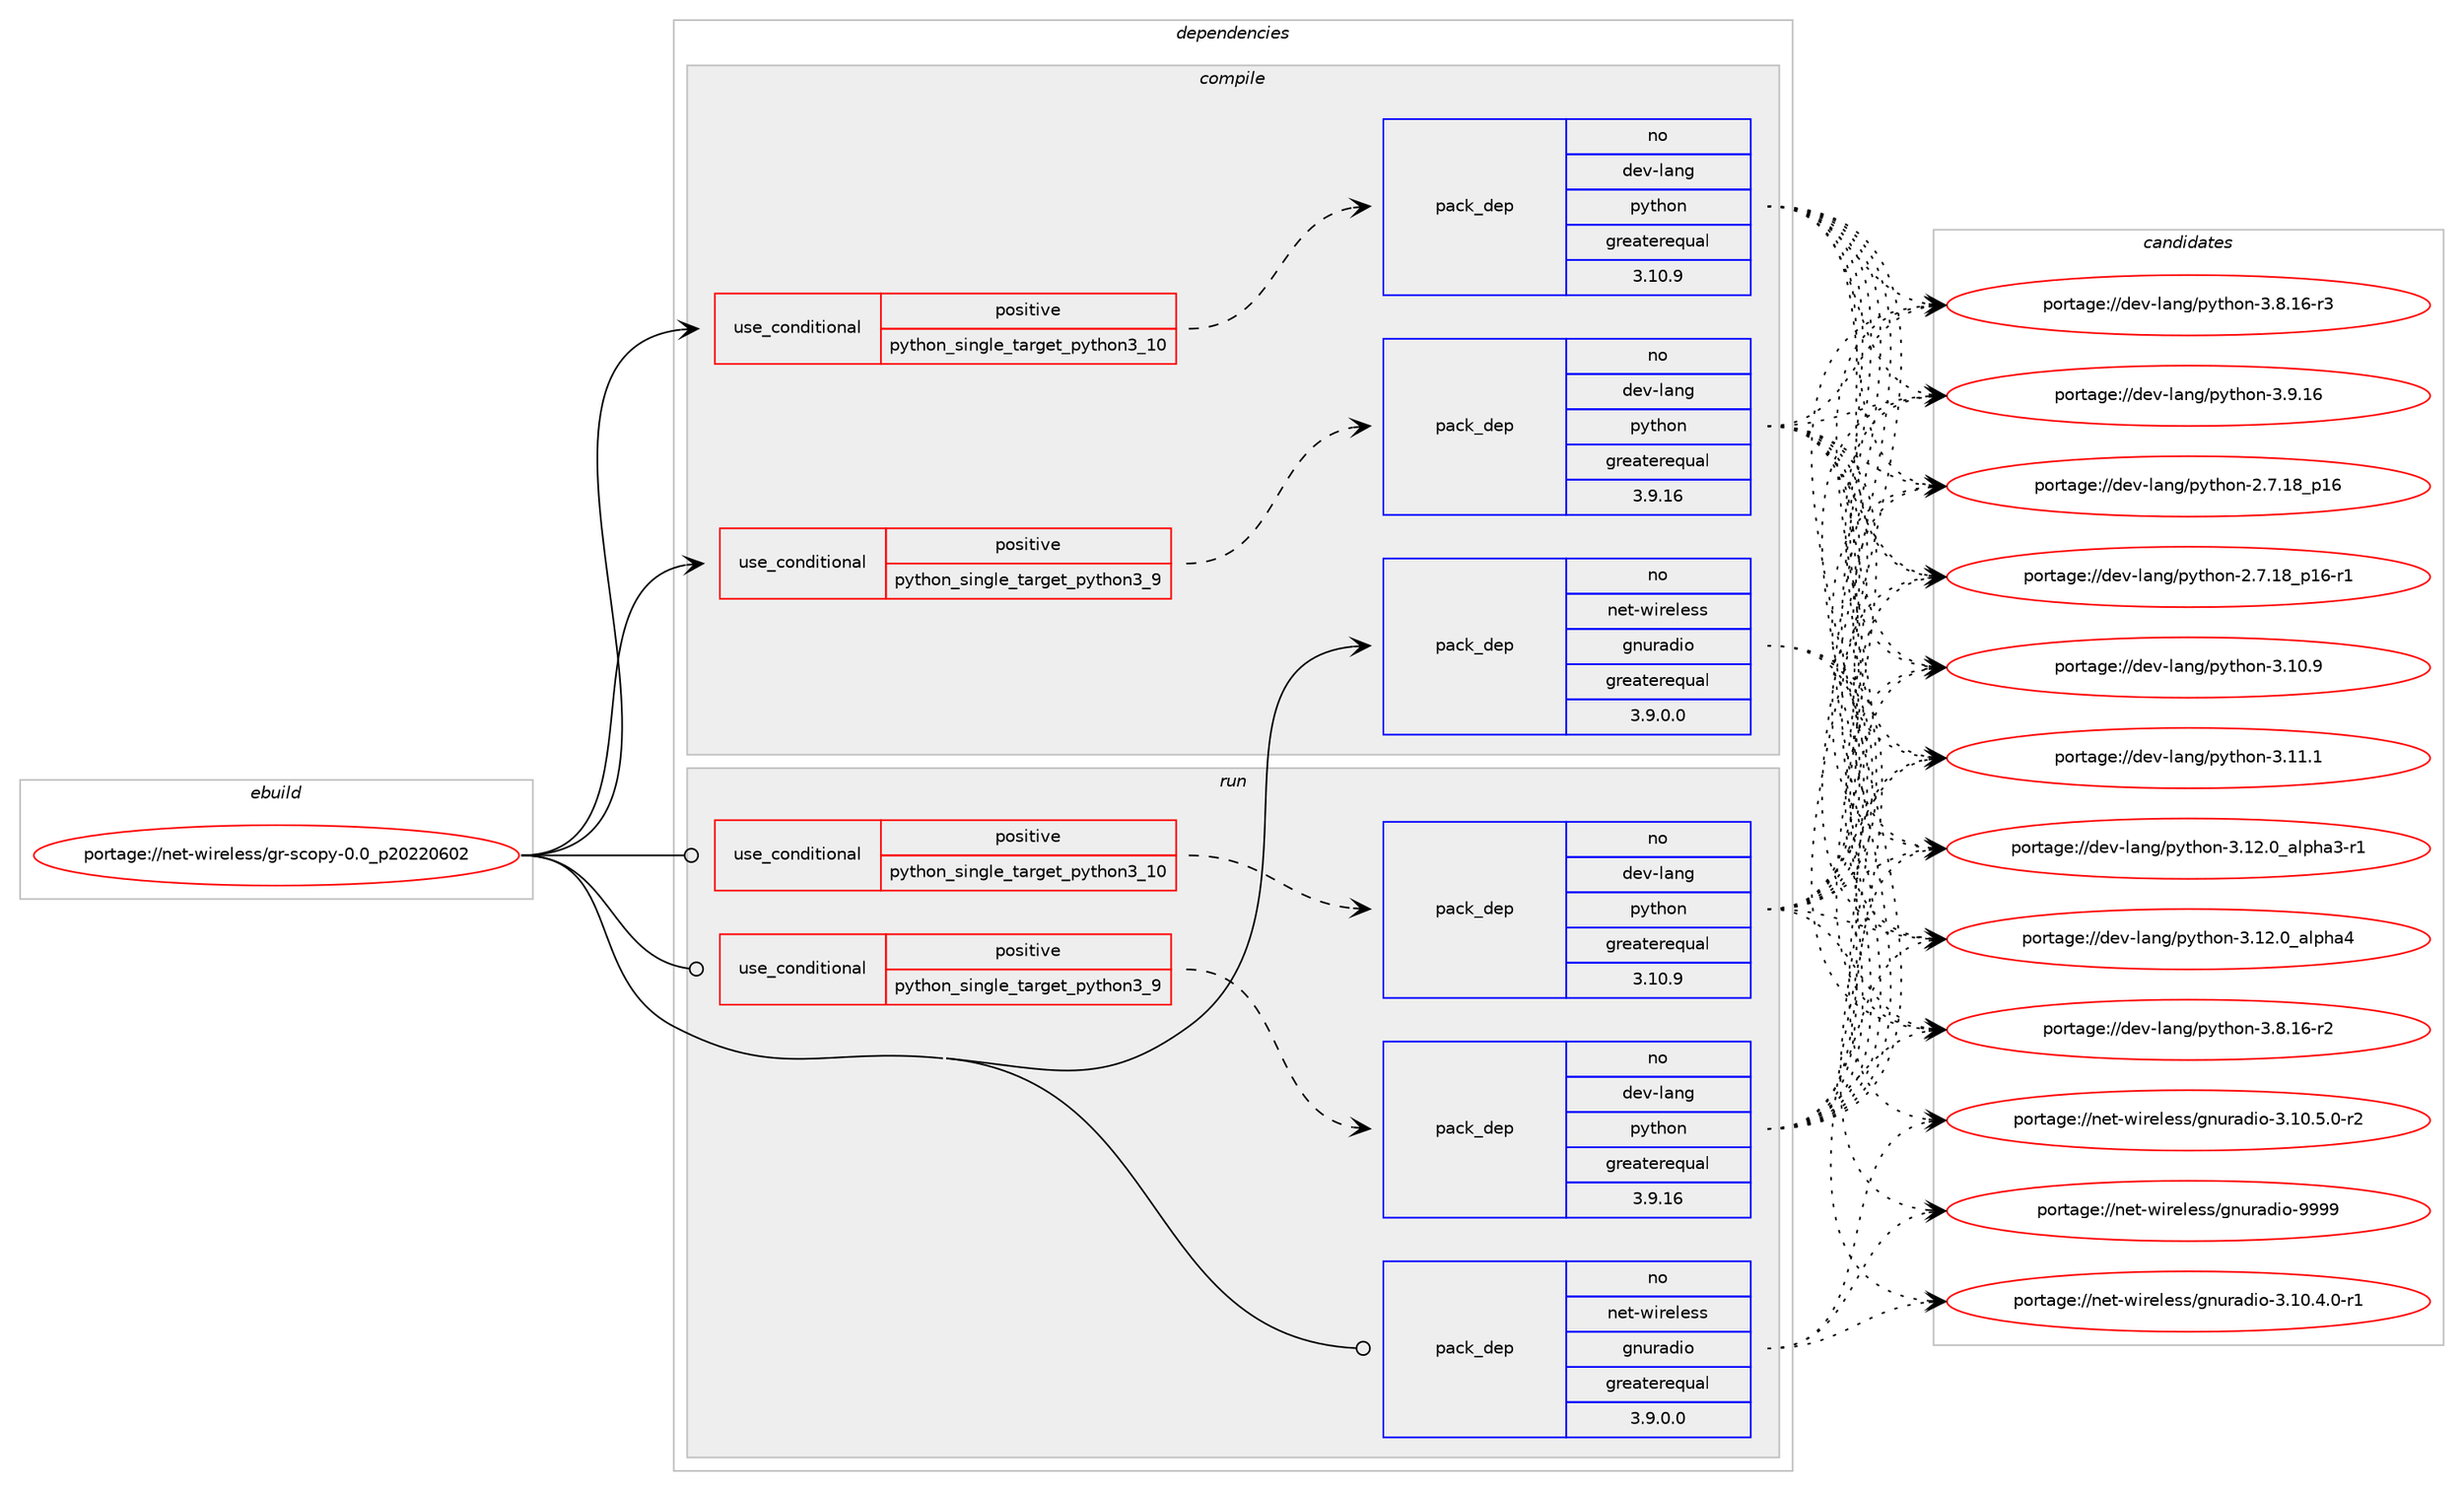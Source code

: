 digraph prolog {

# *************
# Graph options
# *************

newrank=true;
concentrate=true;
compound=true;
graph [rankdir=LR,fontname=Helvetica,fontsize=10,ranksep=1.5];#, ranksep=2.5, nodesep=0.2];
edge  [arrowhead=vee];
node  [fontname=Helvetica,fontsize=10];

# **********
# The ebuild
# **********

subgraph cluster_leftcol {
color=gray;
rank=same;
label=<<i>ebuild</i>>;
id [label="portage://net-wireless/gr-scopy-0.0_p20220602", color=red, width=4, href="../net-wireless/gr-scopy-0.0_p20220602.svg"];
}

# ****************
# The dependencies
# ****************

subgraph cluster_midcol {
color=gray;
label=<<i>dependencies</i>>;
subgraph cluster_compile {
fillcolor="#eeeeee";
style=filled;
label=<<i>compile</i>>;
subgraph cond601 {
dependency999 [label=<<TABLE BORDER="0" CELLBORDER="1" CELLSPACING="0" CELLPADDING="4"><TR><TD ROWSPAN="3" CELLPADDING="10">use_conditional</TD></TR><TR><TD>positive</TD></TR><TR><TD>python_single_target_python3_10</TD></TR></TABLE>>, shape=none, color=red];
subgraph pack384 {
dependency1000 [label=<<TABLE BORDER="0" CELLBORDER="1" CELLSPACING="0" CELLPADDING="4" WIDTH="220"><TR><TD ROWSPAN="6" CELLPADDING="30">pack_dep</TD></TR><TR><TD WIDTH="110">no</TD></TR><TR><TD>dev-lang</TD></TR><TR><TD>python</TD></TR><TR><TD>greaterequal</TD></TR><TR><TD>3.10.9</TD></TR></TABLE>>, shape=none, color=blue];
}
dependency999:e -> dependency1000:w [weight=20,style="dashed",arrowhead="vee"];
}
id:e -> dependency999:w [weight=20,style="solid",arrowhead="vee"];
subgraph cond602 {
dependency1001 [label=<<TABLE BORDER="0" CELLBORDER="1" CELLSPACING="0" CELLPADDING="4"><TR><TD ROWSPAN="3" CELLPADDING="10">use_conditional</TD></TR><TR><TD>positive</TD></TR><TR><TD>python_single_target_python3_9</TD></TR></TABLE>>, shape=none, color=red];
subgraph pack385 {
dependency1002 [label=<<TABLE BORDER="0" CELLBORDER="1" CELLSPACING="0" CELLPADDING="4" WIDTH="220"><TR><TD ROWSPAN="6" CELLPADDING="30">pack_dep</TD></TR><TR><TD WIDTH="110">no</TD></TR><TR><TD>dev-lang</TD></TR><TR><TD>python</TD></TR><TR><TD>greaterequal</TD></TR><TR><TD>3.9.16</TD></TR></TABLE>>, shape=none, color=blue];
}
dependency1001:e -> dependency1002:w [weight=20,style="dashed",arrowhead="vee"];
}
id:e -> dependency1001:w [weight=20,style="solid",arrowhead="vee"];
subgraph pack386 {
dependency1003 [label=<<TABLE BORDER="0" CELLBORDER="1" CELLSPACING="0" CELLPADDING="4" WIDTH="220"><TR><TD ROWSPAN="6" CELLPADDING="30">pack_dep</TD></TR><TR><TD WIDTH="110">no</TD></TR><TR><TD>net-wireless</TD></TR><TR><TD>gnuradio</TD></TR><TR><TD>greaterequal</TD></TR><TR><TD>3.9.0.0</TD></TR></TABLE>>, shape=none, color=blue];
}
id:e -> dependency1003:w [weight=20,style="solid",arrowhead="vee"];
# *** BEGIN UNKNOWN DEPENDENCY TYPE (TODO) ***
# id -> package_dependency(portage://net-wireless/gr-scopy-0.0_p20220602,install,no,sci-libs,volk,none,[,,],any_same_slot,[])
# *** END UNKNOWN DEPENDENCY TYPE (TODO) ***

}
subgraph cluster_compileandrun {
fillcolor="#eeeeee";
style=filled;
label=<<i>compile and run</i>>;
}
subgraph cluster_run {
fillcolor="#eeeeee";
style=filled;
label=<<i>run</i>>;
subgraph cond603 {
dependency1004 [label=<<TABLE BORDER="0" CELLBORDER="1" CELLSPACING="0" CELLPADDING="4"><TR><TD ROWSPAN="3" CELLPADDING="10">use_conditional</TD></TR><TR><TD>positive</TD></TR><TR><TD>python_single_target_python3_10</TD></TR></TABLE>>, shape=none, color=red];
subgraph pack387 {
dependency1005 [label=<<TABLE BORDER="0" CELLBORDER="1" CELLSPACING="0" CELLPADDING="4" WIDTH="220"><TR><TD ROWSPAN="6" CELLPADDING="30">pack_dep</TD></TR><TR><TD WIDTH="110">no</TD></TR><TR><TD>dev-lang</TD></TR><TR><TD>python</TD></TR><TR><TD>greaterequal</TD></TR><TR><TD>3.10.9</TD></TR></TABLE>>, shape=none, color=blue];
}
dependency1004:e -> dependency1005:w [weight=20,style="dashed",arrowhead="vee"];
}
id:e -> dependency1004:w [weight=20,style="solid",arrowhead="odot"];
subgraph cond604 {
dependency1006 [label=<<TABLE BORDER="0" CELLBORDER="1" CELLSPACING="0" CELLPADDING="4"><TR><TD ROWSPAN="3" CELLPADDING="10">use_conditional</TD></TR><TR><TD>positive</TD></TR><TR><TD>python_single_target_python3_9</TD></TR></TABLE>>, shape=none, color=red];
subgraph pack388 {
dependency1007 [label=<<TABLE BORDER="0" CELLBORDER="1" CELLSPACING="0" CELLPADDING="4" WIDTH="220"><TR><TD ROWSPAN="6" CELLPADDING="30">pack_dep</TD></TR><TR><TD WIDTH="110">no</TD></TR><TR><TD>dev-lang</TD></TR><TR><TD>python</TD></TR><TR><TD>greaterequal</TD></TR><TR><TD>3.9.16</TD></TR></TABLE>>, shape=none, color=blue];
}
dependency1006:e -> dependency1007:w [weight=20,style="dashed",arrowhead="vee"];
}
id:e -> dependency1006:w [weight=20,style="solid",arrowhead="odot"];
subgraph pack389 {
dependency1008 [label=<<TABLE BORDER="0" CELLBORDER="1" CELLSPACING="0" CELLPADDING="4" WIDTH="220"><TR><TD ROWSPAN="6" CELLPADDING="30">pack_dep</TD></TR><TR><TD WIDTH="110">no</TD></TR><TR><TD>net-wireless</TD></TR><TR><TD>gnuradio</TD></TR><TR><TD>greaterequal</TD></TR><TR><TD>3.9.0.0</TD></TR></TABLE>>, shape=none, color=blue];
}
id:e -> dependency1008:w [weight=20,style="solid",arrowhead="odot"];
# *** BEGIN UNKNOWN DEPENDENCY TYPE (TODO) ***
# id -> package_dependency(portage://net-wireless/gr-scopy-0.0_p20220602,run,no,sci-libs,volk,none,[,,],any_same_slot,[])
# *** END UNKNOWN DEPENDENCY TYPE (TODO) ***

}
}

# **************
# The candidates
# **************

subgraph cluster_choices {
rank=same;
color=gray;
label=<<i>candidates</i>>;

subgraph choice384 {
color=black;
nodesep=1;
choice10010111845108971101034711212111610411111045504655464956951124954 [label="portage://dev-lang/python-2.7.18_p16", color=red, width=4,href="../dev-lang/python-2.7.18_p16.svg"];
choice100101118451089711010347112121116104111110455046554649569511249544511449 [label="portage://dev-lang/python-2.7.18_p16-r1", color=red, width=4,href="../dev-lang/python-2.7.18_p16-r1.svg"];
choice10010111845108971101034711212111610411111045514649484657 [label="portage://dev-lang/python-3.10.9", color=red, width=4,href="../dev-lang/python-3.10.9.svg"];
choice10010111845108971101034711212111610411111045514649494649 [label="portage://dev-lang/python-3.11.1", color=red, width=4,href="../dev-lang/python-3.11.1.svg"];
choice10010111845108971101034711212111610411111045514649504648959710811210497514511449 [label="portage://dev-lang/python-3.12.0_alpha3-r1", color=red, width=4,href="../dev-lang/python-3.12.0_alpha3-r1.svg"];
choice1001011184510897110103471121211161041111104551464950464895971081121049752 [label="portage://dev-lang/python-3.12.0_alpha4", color=red, width=4,href="../dev-lang/python-3.12.0_alpha4.svg"];
choice100101118451089711010347112121116104111110455146564649544511450 [label="portage://dev-lang/python-3.8.16-r2", color=red, width=4,href="../dev-lang/python-3.8.16-r2.svg"];
choice100101118451089711010347112121116104111110455146564649544511451 [label="portage://dev-lang/python-3.8.16-r3", color=red, width=4,href="../dev-lang/python-3.8.16-r3.svg"];
choice10010111845108971101034711212111610411111045514657464954 [label="portage://dev-lang/python-3.9.16", color=red, width=4,href="../dev-lang/python-3.9.16.svg"];
dependency1000:e -> choice10010111845108971101034711212111610411111045504655464956951124954:w [style=dotted,weight="100"];
dependency1000:e -> choice100101118451089711010347112121116104111110455046554649569511249544511449:w [style=dotted,weight="100"];
dependency1000:e -> choice10010111845108971101034711212111610411111045514649484657:w [style=dotted,weight="100"];
dependency1000:e -> choice10010111845108971101034711212111610411111045514649494649:w [style=dotted,weight="100"];
dependency1000:e -> choice10010111845108971101034711212111610411111045514649504648959710811210497514511449:w [style=dotted,weight="100"];
dependency1000:e -> choice1001011184510897110103471121211161041111104551464950464895971081121049752:w [style=dotted,weight="100"];
dependency1000:e -> choice100101118451089711010347112121116104111110455146564649544511450:w [style=dotted,weight="100"];
dependency1000:e -> choice100101118451089711010347112121116104111110455146564649544511451:w [style=dotted,weight="100"];
dependency1000:e -> choice10010111845108971101034711212111610411111045514657464954:w [style=dotted,weight="100"];
}
subgraph choice385 {
color=black;
nodesep=1;
choice10010111845108971101034711212111610411111045504655464956951124954 [label="portage://dev-lang/python-2.7.18_p16", color=red, width=4,href="../dev-lang/python-2.7.18_p16.svg"];
choice100101118451089711010347112121116104111110455046554649569511249544511449 [label="portage://dev-lang/python-2.7.18_p16-r1", color=red, width=4,href="../dev-lang/python-2.7.18_p16-r1.svg"];
choice10010111845108971101034711212111610411111045514649484657 [label="portage://dev-lang/python-3.10.9", color=red, width=4,href="../dev-lang/python-3.10.9.svg"];
choice10010111845108971101034711212111610411111045514649494649 [label="portage://dev-lang/python-3.11.1", color=red, width=4,href="../dev-lang/python-3.11.1.svg"];
choice10010111845108971101034711212111610411111045514649504648959710811210497514511449 [label="portage://dev-lang/python-3.12.0_alpha3-r1", color=red, width=4,href="../dev-lang/python-3.12.0_alpha3-r1.svg"];
choice1001011184510897110103471121211161041111104551464950464895971081121049752 [label="portage://dev-lang/python-3.12.0_alpha4", color=red, width=4,href="../dev-lang/python-3.12.0_alpha4.svg"];
choice100101118451089711010347112121116104111110455146564649544511450 [label="portage://dev-lang/python-3.8.16-r2", color=red, width=4,href="../dev-lang/python-3.8.16-r2.svg"];
choice100101118451089711010347112121116104111110455146564649544511451 [label="portage://dev-lang/python-3.8.16-r3", color=red, width=4,href="../dev-lang/python-3.8.16-r3.svg"];
choice10010111845108971101034711212111610411111045514657464954 [label="portage://dev-lang/python-3.9.16", color=red, width=4,href="../dev-lang/python-3.9.16.svg"];
dependency1002:e -> choice10010111845108971101034711212111610411111045504655464956951124954:w [style=dotted,weight="100"];
dependency1002:e -> choice100101118451089711010347112121116104111110455046554649569511249544511449:w [style=dotted,weight="100"];
dependency1002:e -> choice10010111845108971101034711212111610411111045514649484657:w [style=dotted,weight="100"];
dependency1002:e -> choice10010111845108971101034711212111610411111045514649494649:w [style=dotted,weight="100"];
dependency1002:e -> choice10010111845108971101034711212111610411111045514649504648959710811210497514511449:w [style=dotted,weight="100"];
dependency1002:e -> choice1001011184510897110103471121211161041111104551464950464895971081121049752:w [style=dotted,weight="100"];
dependency1002:e -> choice100101118451089711010347112121116104111110455146564649544511450:w [style=dotted,weight="100"];
dependency1002:e -> choice100101118451089711010347112121116104111110455146564649544511451:w [style=dotted,weight="100"];
dependency1002:e -> choice10010111845108971101034711212111610411111045514657464954:w [style=dotted,weight="100"];
}
subgraph choice386 {
color=black;
nodesep=1;
choice1101011164511910511410110810111511547103110117114971001051114551464948465246484511449 [label="portage://net-wireless/gnuradio-3.10.4.0-r1", color=red, width=4,href="../net-wireless/gnuradio-3.10.4.0-r1.svg"];
choice1101011164511910511410110810111511547103110117114971001051114551464948465346484511450 [label="portage://net-wireless/gnuradio-3.10.5.0-r2", color=red, width=4,href="../net-wireless/gnuradio-3.10.5.0-r2.svg"];
choice1101011164511910511410110810111511547103110117114971001051114557575757 [label="portage://net-wireless/gnuradio-9999", color=red, width=4,href="../net-wireless/gnuradio-9999.svg"];
dependency1003:e -> choice1101011164511910511410110810111511547103110117114971001051114551464948465246484511449:w [style=dotted,weight="100"];
dependency1003:e -> choice1101011164511910511410110810111511547103110117114971001051114551464948465346484511450:w [style=dotted,weight="100"];
dependency1003:e -> choice1101011164511910511410110810111511547103110117114971001051114557575757:w [style=dotted,weight="100"];
}
subgraph choice387 {
color=black;
nodesep=1;
choice10010111845108971101034711212111610411111045504655464956951124954 [label="portage://dev-lang/python-2.7.18_p16", color=red, width=4,href="../dev-lang/python-2.7.18_p16.svg"];
choice100101118451089711010347112121116104111110455046554649569511249544511449 [label="portage://dev-lang/python-2.7.18_p16-r1", color=red, width=4,href="../dev-lang/python-2.7.18_p16-r1.svg"];
choice10010111845108971101034711212111610411111045514649484657 [label="portage://dev-lang/python-3.10.9", color=red, width=4,href="../dev-lang/python-3.10.9.svg"];
choice10010111845108971101034711212111610411111045514649494649 [label="portage://dev-lang/python-3.11.1", color=red, width=4,href="../dev-lang/python-3.11.1.svg"];
choice10010111845108971101034711212111610411111045514649504648959710811210497514511449 [label="portage://dev-lang/python-3.12.0_alpha3-r1", color=red, width=4,href="../dev-lang/python-3.12.0_alpha3-r1.svg"];
choice1001011184510897110103471121211161041111104551464950464895971081121049752 [label="portage://dev-lang/python-3.12.0_alpha4", color=red, width=4,href="../dev-lang/python-3.12.0_alpha4.svg"];
choice100101118451089711010347112121116104111110455146564649544511450 [label="portage://dev-lang/python-3.8.16-r2", color=red, width=4,href="../dev-lang/python-3.8.16-r2.svg"];
choice100101118451089711010347112121116104111110455146564649544511451 [label="portage://dev-lang/python-3.8.16-r3", color=red, width=4,href="../dev-lang/python-3.8.16-r3.svg"];
choice10010111845108971101034711212111610411111045514657464954 [label="portage://dev-lang/python-3.9.16", color=red, width=4,href="../dev-lang/python-3.9.16.svg"];
dependency1005:e -> choice10010111845108971101034711212111610411111045504655464956951124954:w [style=dotted,weight="100"];
dependency1005:e -> choice100101118451089711010347112121116104111110455046554649569511249544511449:w [style=dotted,weight="100"];
dependency1005:e -> choice10010111845108971101034711212111610411111045514649484657:w [style=dotted,weight="100"];
dependency1005:e -> choice10010111845108971101034711212111610411111045514649494649:w [style=dotted,weight="100"];
dependency1005:e -> choice10010111845108971101034711212111610411111045514649504648959710811210497514511449:w [style=dotted,weight="100"];
dependency1005:e -> choice1001011184510897110103471121211161041111104551464950464895971081121049752:w [style=dotted,weight="100"];
dependency1005:e -> choice100101118451089711010347112121116104111110455146564649544511450:w [style=dotted,weight="100"];
dependency1005:e -> choice100101118451089711010347112121116104111110455146564649544511451:w [style=dotted,weight="100"];
dependency1005:e -> choice10010111845108971101034711212111610411111045514657464954:w [style=dotted,weight="100"];
}
subgraph choice388 {
color=black;
nodesep=1;
choice10010111845108971101034711212111610411111045504655464956951124954 [label="portage://dev-lang/python-2.7.18_p16", color=red, width=4,href="../dev-lang/python-2.7.18_p16.svg"];
choice100101118451089711010347112121116104111110455046554649569511249544511449 [label="portage://dev-lang/python-2.7.18_p16-r1", color=red, width=4,href="../dev-lang/python-2.7.18_p16-r1.svg"];
choice10010111845108971101034711212111610411111045514649484657 [label="portage://dev-lang/python-3.10.9", color=red, width=4,href="../dev-lang/python-3.10.9.svg"];
choice10010111845108971101034711212111610411111045514649494649 [label="portage://dev-lang/python-3.11.1", color=red, width=4,href="../dev-lang/python-3.11.1.svg"];
choice10010111845108971101034711212111610411111045514649504648959710811210497514511449 [label="portage://dev-lang/python-3.12.0_alpha3-r1", color=red, width=4,href="../dev-lang/python-3.12.0_alpha3-r1.svg"];
choice1001011184510897110103471121211161041111104551464950464895971081121049752 [label="portage://dev-lang/python-3.12.0_alpha4", color=red, width=4,href="../dev-lang/python-3.12.0_alpha4.svg"];
choice100101118451089711010347112121116104111110455146564649544511450 [label="portage://dev-lang/python-3.8.16-r2", color=red, width=4,href="../dev-lang/python-3.8.16-r2.svg"];
choice100101118451089711010347112121116104111110455146564649544511451 [label="portage://dev-lang/python-3.8.16-r3", color=red, width=4,href="../dev-lang/python-3.8.16-r3.svg"];
choice10010111845108971101034711212111610411111045514657464954 [label="portage://dev-lang/python-3.9.16", color=red, width=4,href="../dev-lang/python-3.9.16.svg"];
dependency1007:e -> choice10010111845108971101034711212111610411111045504655464956951124954:w [style=dotted,weight="100"];
dependency1007:e -> choice100101118451089711010347112121116104111110455046554649569511249544511449:w [style=dotted,weight="100"];
dependency1007:e -> choice10010111845108971101034711212111610411111045514649484657:w [style=dotted,weight="100"];
dependency1007:e -> choice10010111845108971101034711212111610411111045514649494649:w [style=dotted,weight="100"];
dependency1007:e -> choice10010111845108971101034711212111610411111045514649504648959710811210497514511449:w [style=dotted,weight="100"];
dependency1007:e -> choice1001011184510897110103471121211161041111104551464950464895971081121049752:w [style=dotted,weight="100"];
dependency1007:e -> choice100101118451089711010347112121116104111110455146564649544511450:w [style=dotted,weight="100"];
dependency1007:e -> choice100101118451089711010347112121116104111110455146564649544511451:w [style=dotted,weight="100"];
dependency1007:e -> choice10010111845108971101034711212111610411111045514657464954:w [style=dotted,weight="100"];
}
subgraph choice389 {
color=black;
nodesep=1;
choice1101011164511910511410110810111511547103110117114971001051114551464948465246484511449 [label="portage://net-wireless/gnuradio-3.10.4.0-r1", color=red, width=4,href="../net-wireless/gnuradio-3.10.4.0-r1.svg"];
choice1101011164511910511410110810111511547103110117114971001051114551464948465346484511450 [label="portage://net-wireless/gnuradio-3.10.5.0-r2", color=red, width=4,href="../net-wireless/gnuradio-3.10.5.0-r2.svg"];
choice1101011164511910511410110810111511547103110117114971001051114557575757 [label="portage://net-wireless/gnuradio-9999", color=red, width=4,href="../net-wireless/gnuradio-9999.svg"];
dependency1008:e -> choice1101011164511910511410110810111511547103110117114971001051114551464948465246484511449:w [style=dotted,weight="100"];
dependency1008:e -> choice1101011164511910511410110810111511547103110117114971001051114551464948465346484511450:w [style=dotted,weight="100"];
dependency1008:e -> choice1101011164511910511410110810111511547103110117114971001051114557575757:w [style=dotted,weight="100"];
}
}

}
